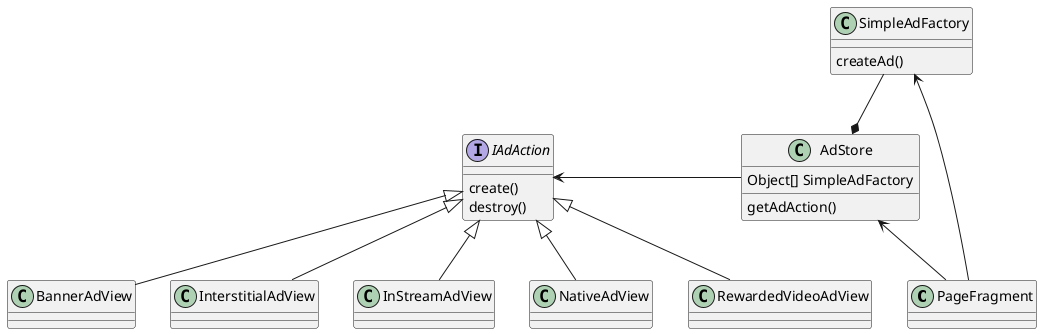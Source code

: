@startuml
class PageFragment
class SimpleAdFactory
interface IAdAction
class AdStore

class BannerAdView
class InterstitialAdView
class InStreamAdView
class NativeAdView
class RewardedVideoAdView

AdStore <-- PageFragment
SimpleAdFactory <-- PageFragment

IAdAction <|-- BannerAdView
IAdAction <|-- InterstitialAdView
IAdAction <|-- InStreamAdView
IAdAction <|-- NativeAdView
IAdAction <|-- RewardedVideoAdView

SimpleAdFactory --* AdStore
IAdAction <- AdStore


class AdStore {
Object[] SimpleAdFactory
getAdAction()
}

interface IAdAction {
create()
destroy()
}

class SimpleAdFactory {
createAd()
}


@enduml
